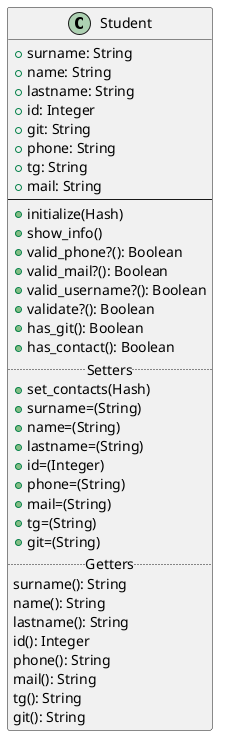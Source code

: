 @startuml
    Class Student
    {
    +surname: String
    +name: String
    +lastname: String
    +id: Integer
    +git: String
    +phone: String
    +tg: String
    +mail: String
    --
    +initialize(Hash)
    +show_info()
    +valid_phone?(): Boolean
    +valid_mail?(): Boolean
    +valid_username?(): Boolean
    +validate?(): Boolean
    +has_git(): Boolean
    +has_contact(): Boolean
    .. Setters ..
    +set_contacts(Hash)
    +surname=(String)
    +name=(String)
    +lastname=(String)
    +id=(Integer)
    +phone=(String)
    +mail=(String)
    +tg=(String)
    +git=(String)
    .. Getters ..
    surname(): String
    name(): String
    lastname(): String
    id(): Integer
    phone(): String
    mail(): String
    tg(): String
    git(): String
    }

@enduml
